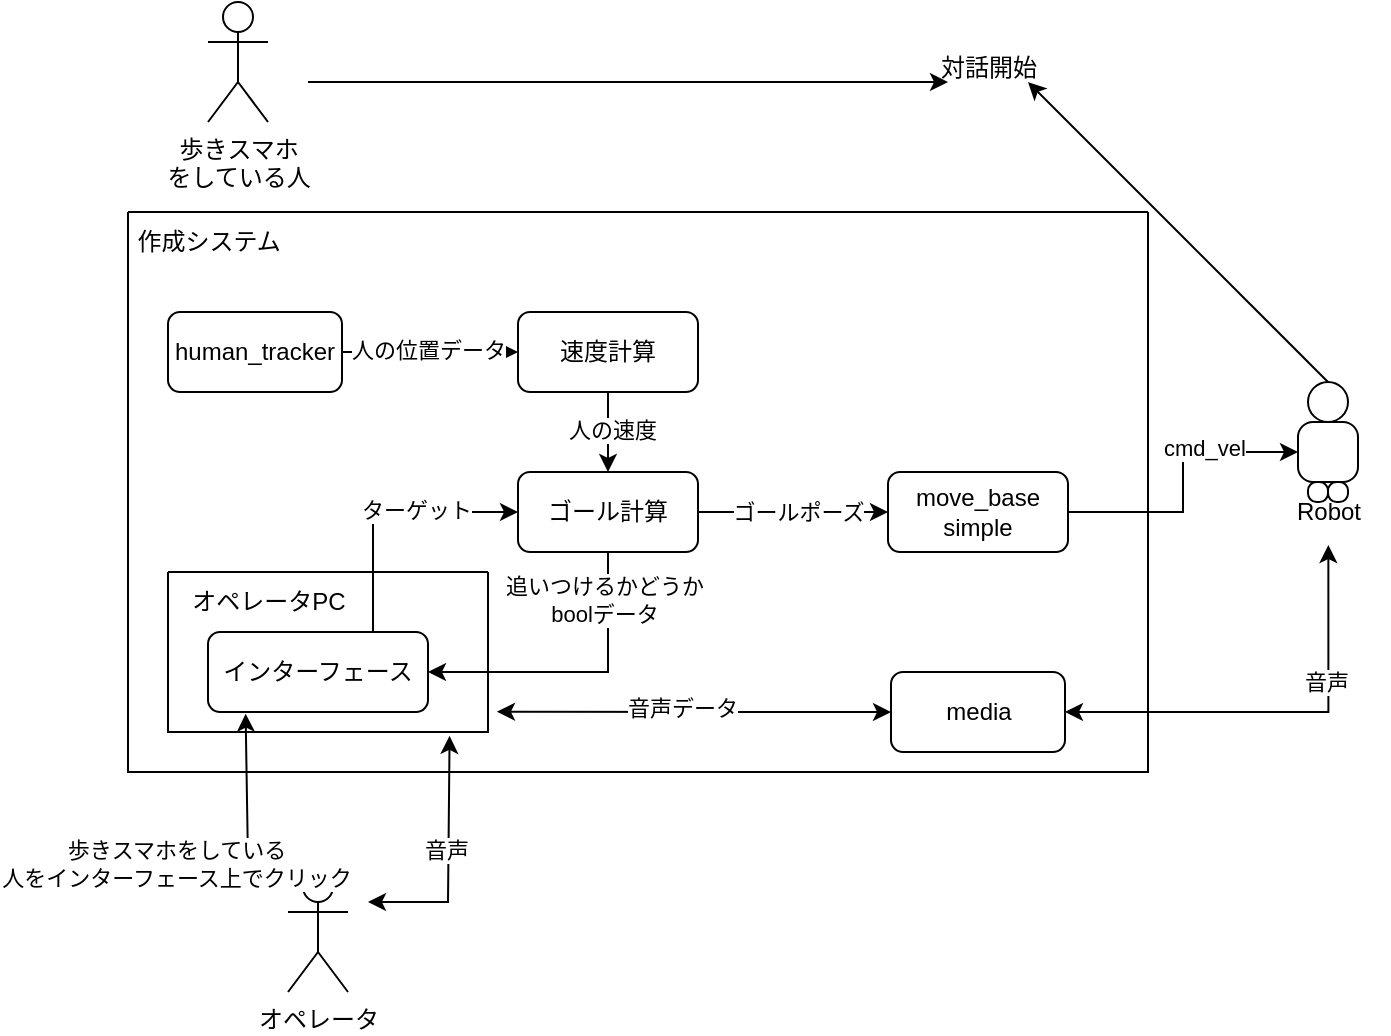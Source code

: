 <mxfile version="22.1.17" type="device">
  <diagram name="ページ1" id="q40Y4H6Cgm2v3x42ygtB">
    <mxGraphModel dx="1213" dy="556" grid="1" gridSize="10" guides="1" tooltips="1" connect="1" arrows="1" fold="1" page="1" pageScale="1" pageWidth="827" pageHeight="1169" math="0" shadow="0">
      <root>
        <mxCell id="0" />
        <mxCell id="1" parent="0" />
        <mxCell id="p3XjbXPdAwx0f5DoJ2kn-6" value="オペレータ" style="shape=umlActor;verticalLabelPosition=bottom;verticalAlign=top;html=1;outlineConnect=0;" vertex="1" parent="1">
          <mxGeometry x="150" y="555" width="30" height="60" as="geometry" />
        </mxCell>
        <mxCell id="p3XjbXPdAwx0f5DoJ2kn-9" value="" style="swimlane;startSize=0;" vertex="1" parent="1">
          <mxGeometry x="70" y="225" width="510" height="280" as="geometry">
            <mxRectangle x="140" y="230" width="50" height="40" as="alternateBounds" />
          </mxGeometry>
        </mxCell>
        <mxCell id="p3XjbXPdAwx0f5DoJ2kn-55" value="" style="edgeStyle=orthogonalEdgeStyle;rounded=0;orthogonalLoop=1;jettySize=auto;html=1;" edge="1" parent="p3XjbXPdAwx0f5DoJ2kn-9" source="p3XjbXPdAwx0f5DoJ2kn-8" target="p3XjbXPdAwx0f5DoJ2kn-12">
          <mxGeometry relative="1" as="geometry" />
        </mxCell>
        <mxCell id="p3XjbXPdAwx0f5DoJ2kn-56" value="人の位置データ" style="edgeLabel;html=1;align=center;verticalAlign=middle;resizable=0;points=[];" vertex="1" connectable="0" parent="p3XjbXPdAwx0f5DoJ2kn-55">
          <mxGeometry x="-0.027" y="1" relative="1" as="geometry">
            <mxPoint as="offset" />
          </mxGeometry>
        </mxCell>
        <mxCell id="p3XjbXPdAwx0f5DoJ2kn-8" value="human_tracker" style="rounded=1;whiteSpace=wrap;html=1;" vertex="1" parent="p3XjbXPdAwx0f5DoJ2kn-9">
          <mxGeometry x="20" y="50" width="87" height="40" as="geometry" />
        </mxCell>
        <mxCell id="p3XjbXPdAwx0f5DoJ2kn-10" value="作成システム" style="text;html=1;align=center;verticalAlign=middle;resizable=0;points=[];autosize=1;strokeColor=none;fillColor=none;" vertex="1" parent="p3XjbXPdAwx0f5DoJ2kn-9">
          <mxGeometry x="-10" width="100" height="30" as="geometry" />
        </mxCell>
        <mxCell id="p3XjbXPdAwx0f5DoJ2kn-81" style="edgeStyle=orthogonalEdgeStyle;rounded=0;orthogonalLoop=1;jettySize=auto;html=1;exitX=0.5;exitY=1;exitDx=0;exitDy=0;entryX=0.5;entryY=0;entryDx=0;entryDy=0;" edge="1" parent="p3XjbXPdAwx0f5DoJ2kn-9" source="p3XjbXPdAwx0f5DoJ2kn-12" target="p3XjbXPdAwx0f5DoJ2kn-15">
          <mxGeometry relative="1" as="geometry" />
        </mxCell>
        <mxCell id="p3XjbXPdAwx0f5DoJ2kn-82" value="人の速度" style="edgeLabel;html=1;align=center;verticalAlign=middle;resizable=0;points=[];" vertex="1" connectable="0" parent="p3XjbXPdAwx0f5DoJ2kn-81">
          <mxGeometry x="-0.073" y="2" relative="1" as="geometry">
            <mxPoint as="offset" />
          </mxGeometry>
        </mxCell>
        <mxCell id="p3XjbXPdAwx0f5DoJ2kn-12" value="速度計算" style="rounded=1;whiteSpace=wrap;html=1;" vertex="1" parent="p3XjbXPdAwx0f5DoJ2kn-9">
          <mxGeometry x="195" y="50" width="90" height="40" as="geometry" />
        </mxCell>
        <mxCell id="p3XjbXPdAwx0f5DoJ2kn-54" style="edgeStyle=orthogonalEdgeStyle;rounded=0;orthogonalLoop=1;jettySize=auto;html=1;exitX=0.5;exitY=1;exitDx=0;exitDy=0;entryX=1;entryY=0.5;entryDx=0;entryDy=0;" edge="1" parent="p3XjbXPdAwx0f5DoJ2kn-9" source="p3XjbXPdAwx0f5DoJ2kn-15" target="p3XjbXPdAwx0f5DoJ2kn-13">
          <mxGeometry relative="1" as="geometry" />
        </mxCell>
        <mxCell id="p3XjbXPdAwx0f5DoJ2kn-67" value="追いつけるかどうか&lt;br&gt;boolデータ" style="edgeLabel;html=1;align=center;verticalAlign=middle;resizable=0;points=[];" vertex="1" connectable="0" parent="p3XjbXPdAwx0f5DoJ2kn-54">
          <mxGeometry x="-0.683" y="-2" relative="1" as="geometry">
            <mxPoint as="offset" />
          </mxGeometry>
        </mxCell>
        <mxCell id="p3XjbXPdAwx0f5DoJ2kn-70" style="edgeStyle=orthogonalEdgeStyle;rounded=0;orthogonalLoop=1;jettySize=auto;html=1;exitX=1;exitY=0.5;exitDx=0;exitDy=0;entryX=0;entryY=0.5;entryDx=0;entryDy=0;" edge="1" parent="p3XjbXPdAwx0f5DoJ2kn-9" source="p3XjbXPdAwx0f5DoJ2kn-15" target="p3XjbXPdAwx0f5DoJ2kn-17">
          <mxGeometry relative="1" as="geometry" />
        </mxCell>
        <mxCell id="p3XjbXPdAwx0f5DoJ2kn-71" value="ゴールポーズ" style="edgeLabel;html=1;align=center;verticalAlign=middle;resizable=0;points=[];" vertex="1" connectable="0" parent="p3XjbXPdAwx0f5DoJ2kn-70">
          <mxGeometry x="0.052" relative="1" as="geometry">
            <mxPoint as="offset" />
          </mxGeometry>
        </mxCell>
        <mxCell id="p3XjbXPdAwx0f5DoJ2kn-15" value="ゴール計算" style="rounded=1;whiteSpace=wrap;html=1;" vertex="1" parent="p3XjbXPdAwx0f5DoJ2kn-9">
          <mxGeometry x="195" y="130" width="90" height="40" as="geometry" />
        </mxCell>
        <mxCell id="p3XjbXPdAwx0f5DoJ2kn-16" style="edgeStyle=orthogonalEdgeStyle;rounded=0;orthogonalLoop=1;jettySize=auto;html=1;exitX=0.5;exitY=1;exitDx=0;exitDy=0;" edge="1" parent="p3XjbXPdAwx0f5DoJ2kn-9" source="p3XjbXPdAwx0f5DoJ2kn-15" target="p3XjbXPdAwx0f5DoJ2kn-15">
          <mxGeometry relative="1" as="geometry" />
        </mxCell>
        <mxCell id="p3XjbXPdAwx0f5DoJ2kn-17" value="move_base&lt;br&gt;simple" style="rounded=1;whiteSpace=wrap;html=1;" vertex="1" parent="p3XjbXPdAwx0f5DoJ2kn-9">
          <mxGeometry x="380" y="130" width="90" height="40" as="geometry" />
        </mxCell>
        <mxCell id="p3XjbXPdAwx0f5DoJ2kn-33" value="media" style="rounded=1;whiteSpace=wrap;html=1;" vertex="1" parent="p3XjbXPdAwx0f5DoJ2kn-9">
          <mxGeometry x="381.5" y="230" width="87" height="40" as="geometry" />
        </mxCell>
        <mxCell id="p3XjbXPdAwx0f5DoJ2kn-30" value="" style="swimlane;startSize=0;" vertex="1" parent="p3XjbXPdAwx0f5DoJ2kn-9">
          <mxGeometry x="20" y="180" width="160" height="80" as="geometry" />
        </mxCell>
        <mxCell id="p3XjbXPdAwx0f5DoJ2kn-13" value="インターフェース" style="rounded=1;whiteSpace=wrap;html=1;" vertex="1" parent="p3XjbXPdAwx0f5DoJ2kn-30">
          <mxGeometry x="20" y="30" width="110" height="40" as="geometry" />
        </mxCell>
        <mxCell id="p3XjbXPdAwx0f5DoJ2kn-31" value="オペレータPC" style="text;html=1;align=center;verticalAlign=middle;resizable=0;points=[];autosize=1;strokeColor=none;fillColor=none;" vertex="1" parent="p3XjbXPdAwx0f5DoJ2kn-30">
          <mxGeometry width="100" height="30" as="geometry" />
        </mxCell>
        <mxCell id="p3XjbXPdAwx0f5DoJ2kn-62" value="" style="endArrow=classic;startArrow=classic;html=1;rounded=0;exitX=1.028;exitY=0.873;exitDx=0;exitDy=0;exitPerimeter=0;entryX=0;entryY=0.5;entryDx=0;entryDy=0;" edge="1" parent="p3XjbXPdAwx0f5DoJ2kn-9" source="p3XjbXPdAwx0f5DoJ2kn-30" target="p3XjbXPdAwx0f5DoJ2kn-33">
          <mxGeometry width="50" height="50" relative="1" as="geometry">
            <mxPoint x="210" y="150" as="sourcePoint" />
            <mxPoint x="260" y="100" as="targetPoint" />
          </mxGeometry>
        </mxCell>
        <mxCell id="p3XjbXPdAwx0f5DoJ2kn-63" value="音声データ" style="edgeLabel;html=1;align=center;verticalAlign=middle;resizable=0;points=[];" vertex="1" connectable="0" parent="p3XjbXPdAwx0f5DoJ2kn-62">
          <mxGeometry x="-0.062" y="2" relative="1" as="geometry">
            <mxPoint as="offset" />
          </mxGeometry>
        </mxCell>
        <mxCell id="p3XjbXPdAwx0f5DoJ2kn-83" value="" style="endArrow=classic;html=1;rounded=0;exitX=0.75;exitY=0;exitDx=0;exitDy=0;entryX=0;entryY=0.5;entryDx=0;entryDy=0;edgeStyle=orthogonalEdgeStyle;" edge="1" parent="p3XjbXPdAwx0f5DoJ2kn-9" source="p3XjbXPdAwx0f5DoJ2kn-13" target="p3XjbXPdAwx0f5DoJ2kn-15">
          <mxGeometry width="50" height="50" relative="1" as="geometry">
            <mxPoint x="430" y="145" as="sourcePoint" />
            <mxPoint x="480" y="95" as="targetPoint" />
          </mxGeometry>
        </mxCell>
        <mxCell id="p3XjbXPdAwx0f5DoJ2kn-84" value="ターゲット" style="edgeLabel;html=1;align=center;verticalAlign=middle;resizable=0;points=[];" vertex="1" connectable="0" parent="p3XjbXPdAwx0f5DoJ2kn-83">
          <mxGeometry x="0.226" y="1" relative="1" as="geometry">
            <mxPoint as="offset" />
          </mxGeometry>
        </mxCell>
        <mxCell id="p3XjbXPdAwx0f5DoJ2kn-36" value="歩きスマホ&lt;br&gt;をしている人" style="shape=umlActor;verticalLabelPosition=bottom;verticalAlign=top;html=1;outlineConnect=0;" vertex="1" parent="1">
          <mxGeometry x="110" y="120" width="30" height="60" as="geometry" />
        </mxCell>
        <mxCell id="p3XjbXPdAwx0f5DoJ2kn-42" value="" style="endArrow=classic;html=1;rounded=0;" edge="1" parent="1">
          <mxGeometry width="50" height="50" relative="1" as="geometry">
            <mxPoint x="160" y="160" as="sourcePoint" />
            <mxPoint x="480" y="160" as="targetPoint" />
          </mxGeometry>
        </mxCell>
        <mxCell id="p3XjbXPdAwx0f5DoJ2kn-47" value="Robot" style="text;html=1;align=center;verticalAlign=middle;resizable=0;points=[];autosize=1;strokeColor=none;fillColor=none;" vertex="1" parent="1">
          <mxGeometry x="640" y="360" width="60" height="30" as="geometry" />
        </mxCell>
        <mxCell id="p3XjbXPdAwx0f5DoJ2kn-50" value="" style="endArrow=classic;html=1;rounded=0;entryX=0.171;entryY=1.021;entryDx=0;entryDy=0;entryPerimeter=0;" edge="1" parent="1" target="p3XjbXPdAwx0f5DoJ2kn-13">
          <mxGeometry width="50" height="50" relative="1" as="geometry">
            <mxPoint x="160" y="550" as="sourcePoint" />
            <mxPoint x="370" y="280" as="targetPoint" />
            <Array as="points">
              <mxPoint x="130" y="550" />
            </Array>
          </mxGeometry>
        </mxCell>
        <mxCell id="p3XjbXPdAwx0f5DoJ2kn-52" value="歩きスマホをしている&lt;br&gt;人をインターフェース上でクリック" style="edgeLabel;html=1;align=center;verticalAlign=middle;resizable=0;points=[];" vertex="1" connectable="0" parent="p3XjbXPdAwx0f5DoJ2kn-50">
          <mxGeometry x="-0.51" y="1" relative="1" as="geometry">
            <mxPoint x="-41" as="offset" />
          </mxGeometry>
        </mxCell>
        <mxCell id="p3XjbXPdAwx0f5DoJ2kn-60" value="" style="endArrow=classic;startArrow=classic;html=1;rounded=0;entryX=0.88;entryY=1.024;entryDx=0;entryDy=0;entryPerimeter=0;" edge="1" parent="1" target="p3XjbXPdAwx0f5DoJ2kn-30">
          <mxGeometry width="50" height="50" relative="1" as="geometry">
            <mxPoint x="190" y="570" as="sourcePoint" />
            <mxPoint x="240" y="520" as="targetPoint" />
            <Array as="points">
              <mxPoint x="230" y="570" />
            </Array>
          </mxGeometry>
        </mxCell>
        <mxCell id="p3XjbXPdAwx0f5DoJ2kn-61" value="音声" style="edgeLabel;html=1;align=center;verticalAlign=middle;resizable=0;points=[];" vertex="1" connectable="0" parent="p3XjbXPdAwx0f5DoJ2kn-60">
          <mxGeometry x="0.077" y="2" relative="1" as="geometry">
            <mxPoint as="offset" />
          </mxGeometry>
        </mxCell>
        <mxCell id="p3XjbXPdAwx0f5DoJ2kn-74" value="" style="endArrow=classic;startArrow=classic;html=1;rounded=0;exitX=1;exitY=0.5;exitDx=0;exitDy=0;entryX=0.503;entryY=1.05;entryDx=0;entryDy=0;entryPerimeter=0;edgeStyle=orthogonalEdgeStyle;" edge="1" parent="1" source="p3XjbXPdAwx0f5DoJ2kn-33" target="p3XjbXPdAwx0f5DoJ2kn-47">
          <mxGeometry width="50" height="50" relative="1" as="geometry">
            <mxPoint x="610" y="350" as="sourcePoint" />
            <mxPoint x="660" y="300" as="targetPoint" />
          </mxGeometry>
        </mxCell>
        <mxCell id="p3XjbXPdAwx0f5DoJ2kn-78" value="音声" style="edgeLabel;html=1;align=center;verticalAlign=middle;resizable=0;points=[];" vertex="1" connectable="0" parent="p3XjbXPdAwx0f5DoJ2kn-74">
          <mxGeometry x="0.362" y="1" relative="1" as="geometry">
            <mxPoint as="offset" />
          </mxGeometry>
        </mxCell>
        <mxCell id="p3XjbXPdAwx0f5DoJ2kn-75" value="" style="group" vertex="1" connectable="0" parent="1">
          <mxGeometry x="655" y="310" width="30" height="60" as="geometry" />
        </mxCell>
        <mxCell id="p3XjbXPdAwx0f5DoJ2kn-43" value="" style="ellipse;whiteSpace=wrap;html=1;aspect=fixed;" vertex="1" parent="p3XjbXPdAwx0f5DoJ2kn-75">
          <mxGeometry x="5" width="20" height="20" as="geometry" />
        </mxCell>
        <mxCell id="p3XjbXPdAwx0f5DoJ2kn-44" value="" style="rounded=1;whiteSpace=wrap;html=1;arcSize=25;" vertex="1" parent="p3XjbXPdAwx0f5DoJ2kn-75">
          <mxGeometry y="20" width="30" height="30" as="geometry" />
        </mxCell>
        <mxCell id="p3XjbXPdAwx0f5DoJ2kn-45" value="" style="rounded=1;whiteSpace=wrap;html=1;arcSize=43;" vertex="1" parent="p3XjbXPdAwx0f5DoJ2kn-75">
          <mxGeometry x="5" y="50" width="10" height="10" as="geometry" />
        </mxCell>
        <mxCell id="p3XjbXPdAwx0f5DoJ2kn-46" value="" style="rounded=1;whiteSpace=wrap;html=1;arcSize=43;" vertex="1" parent="p3XjbXPdAwx0f5DoJ2kn-75">
          <mxGeometry x="15" y="50" width="10" height="10" as="geometry" />
        </mxCell>
        <mxCell id="p3XjbXPdAwx0f5DoJ2kn-79" style="edgeStyle=orthogonalEdgeStyle;rounded=0;orthogonalLoop=1;jettySize=auto;html=1;exitX=1;exitY=0.5;exitDx=0;exitDy=0;entryX=0;entryY=0.5;entryDx=0;entryDy=0;" edge="1" parent="1" source="p3XjbXPdAwx0f5DoJ2kn-17" target="p3XjbXPdAwx0f5DoJ2kn-44">
          <mxGeometry relative="1" as="geometry" />
        </mxCell>
        <mxCell id="p3XjbXPdAwx0f5DoJ2kn-80" value="cmd_vel" style="edgeLabel;html=1;align=center;verticalAlign=middle;resizable=0;points=[];" vertex="1" connectable="0" parent="p3XjbXPdAwx0f5DoJ2kn-79">
          <mxGeometry x="0.355" y="2" relative="1" as="geometry">
            <mxPoint as="offset" />
          </mxGeometry>
        </mxCell>
        <mxCell id="p3XjbXPdAwx0f5DoJ2kn-85" value="" style="endArrow=classic;html=1;rounded=0;" edge="1" parent="1">
          <mxGeometry width="50" height="50" relative="1" as="geometry">
            <mxPoint x="670" y="310" as="sourcePoint" />
            <mxPoint x="520" y="160" as="targetPoint" />
          </mxGeometry>
        </mxCell>
        <mxCell id="p3XjbXPdAwx0f5DoJ2kn-86" value="対話開始" style="text;html=1;align=center;verticalAlign=middle;resizable=0;points=[];autosize=1;strokeColor=none;fillColor=none;" vertex="1" parent="1">
          <mxGeometry x="465" y="138" width="70" height="30" as="geometry" />
        </mxCell>
      </root>
    </mxGraphModel>
  </diagram>
</mxfile>

